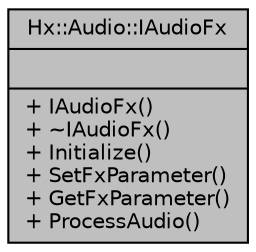 digraph "Hx::Audio::IAudioFx"
{
  edge [fontname="Helvetica",fontsize="10",labelfontname="Helvetica",labelfontsize="10"];
  node [fontname="Helvetica",fontsize="10",shape=record];
  Node1 [label="{Hx::Audio::IAudioFx\n||+ IAudioFx()\l+ ~IAudioFx()\l+ Initialize()\l+ SetFxParameter()\l+ GetFxParameter()\l+ ProcessAudio()\l}",height=0.2,width=0.4,color="black", fillcolor="grey75", style="filled", fontcolor="black"];
}
